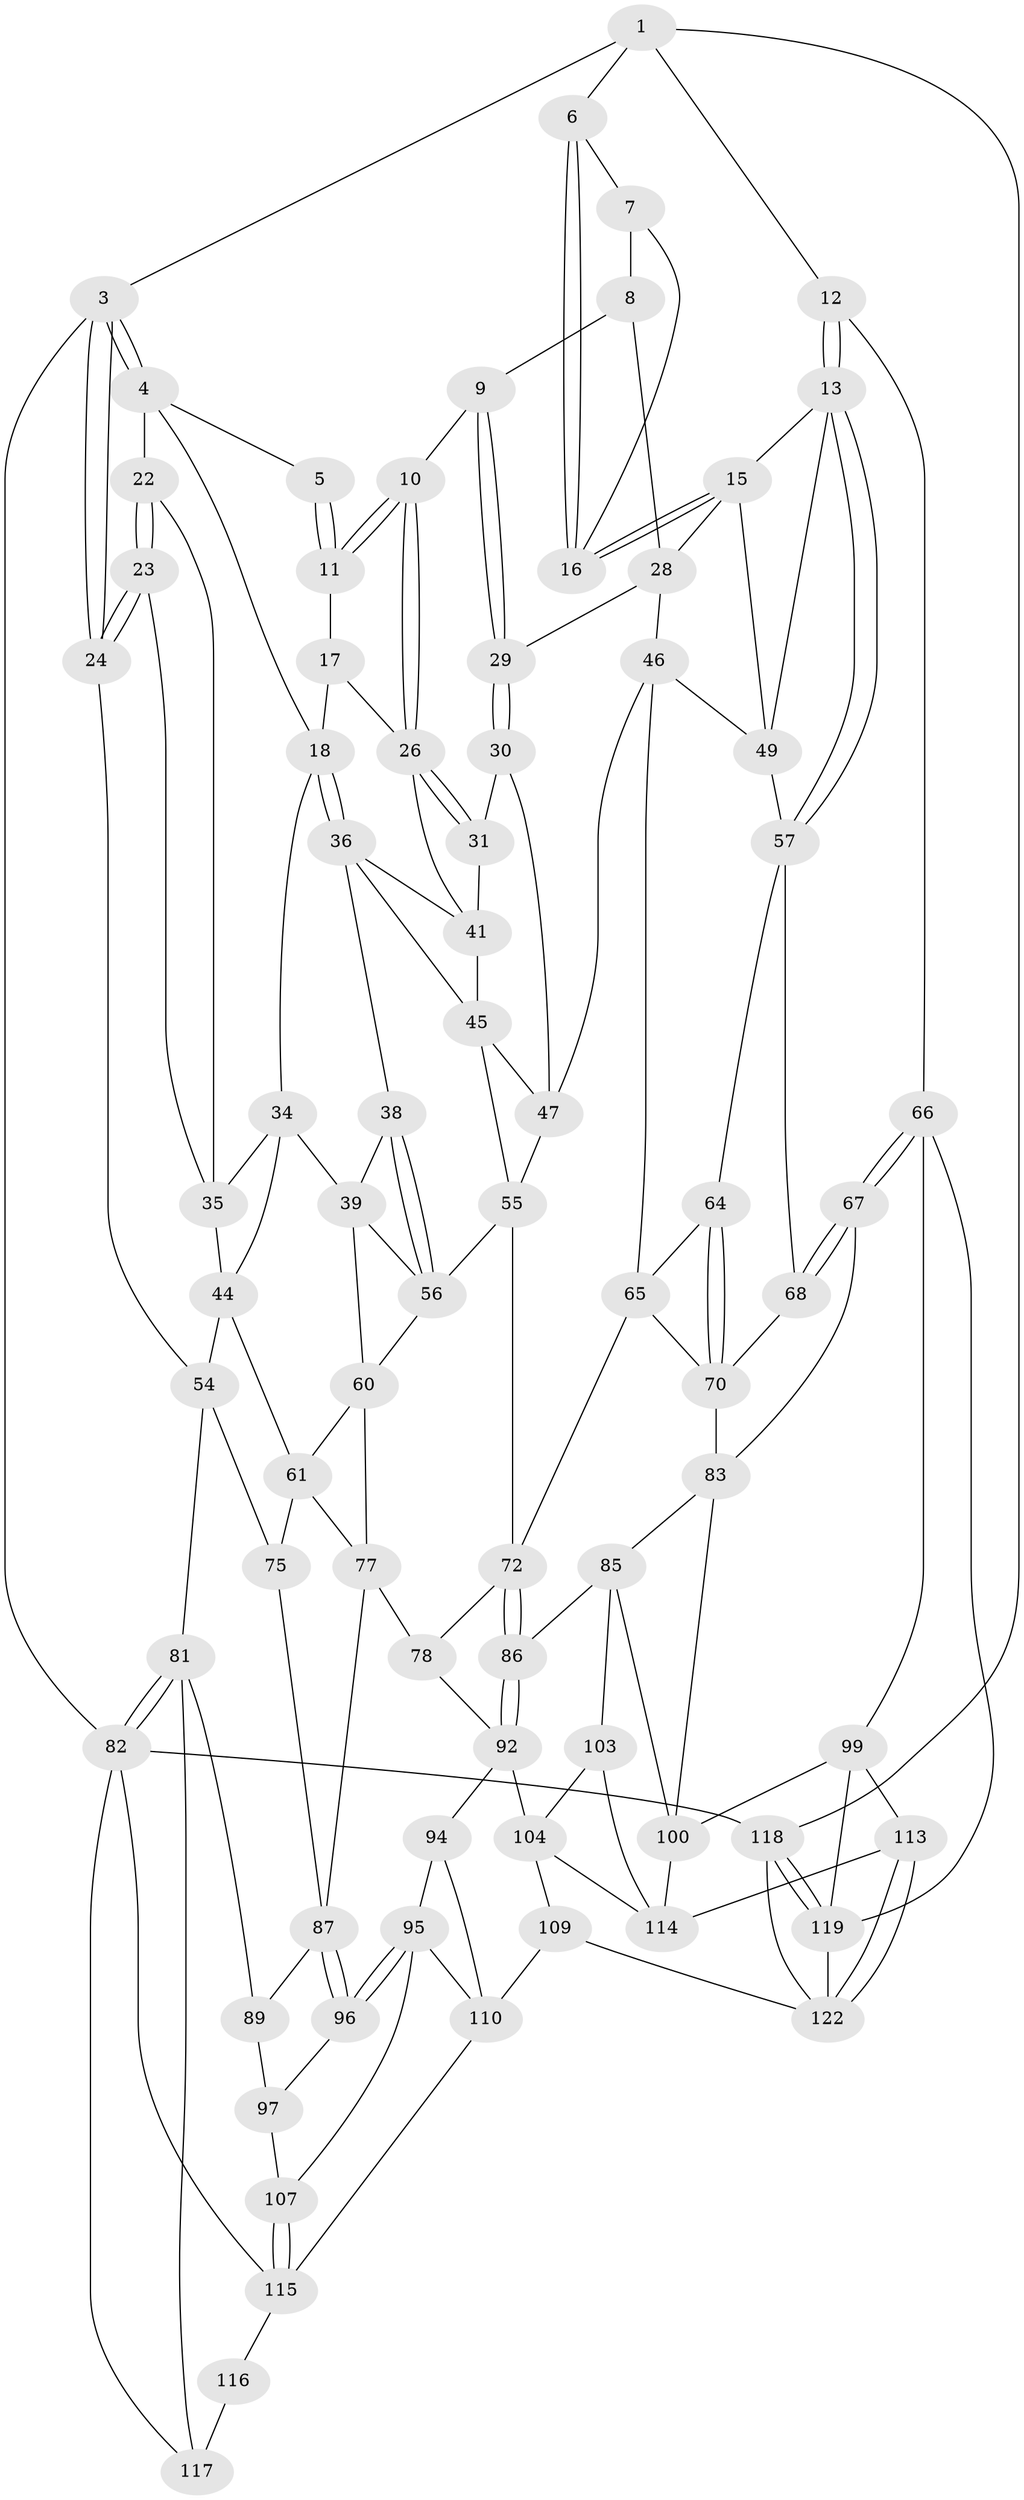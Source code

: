 // original degree distribution, {3: 0.015873015873015872, 6: 0.2222222222222222, 4: 0.23809523809523808, 5: 0.5238095238095238}
// Generated by graph-tools (version 1.1) at 2025/42/03/06/25 10:42:27]
// undirected, 78 vertices, 166 edges
graph export_dot {
graph [start="1"]
  node [color=gray90,style=filled];
  1 [pos="+0.7819274772593285+0",super="+2"];
  3 [pos="+0+0"];
  4 [pos="+0+0",super="+20"];
  5 [pos="+0.44563975301481357+0"];
  6 [pos="+0.7800474802025611+0"];
  7 [pos="+0.6497001345400042+0.06421203211779983",super="+21"];
  8 [pos="+0.5813879196827056+0.10202366250090113",super="+25"];
  9 [pos="+0.5581154620563796+0.10672522507191143"];
  10 [pos="+0.5525015767739857+0.10582304244416647"];
  11 [pos="+0.43657975400140187+0"];
  12 [pos="+1+0.24700375932257637"];
  13 [pos="+0.9619573103604001+0.24627152029210636",super="+14"];
  15 [pos="+0.8524978391917943+0.14550855196263868",super="+32"];
  16 [pos="+0.8205998939902907+0.09000126114440433"];
  17 [pos="+0.39921533091207173+0.038051234287044364"];
  18 [pos="+0.3516661690425079+0.09781357549036376",super="+19"];
  22 [pos="+0.11476375851707753+0.16173621534389046"];
  23 [pos="+0.017557777731725274+0.15926899409173242"];
  24 [pos="+0+0.04474978724431708"];
  26 [pos="+0.5195717847235669+0.2063098753117736",super="+27"];
  28 [pos="+0.666954070353835+0.22684183509290237",super="+33"];
  29 [pos="+0.6508610428129733+0.22650414090058485"];
  30 [pos="+0.5711694733010183+0.25881861327320954"];
  31 [pos="+0.5477055209048022+0.24222668762240374"];
  34 [pos="+0.21782747782567538+0.20073907452269013",super="+40"];
  35 [pos="+0.16808413293161104+0.1916793847081625",super="+42"];
  36 [pos="+0.378237215088408+0.22079052873968955",super="+37"];
  38 [pos="+0.3365910548849387+0.2979994412545722"];
  39 [pos="+0.2942486618400766+0.3118691113649103",super="+59"];
  41 [pos="+0.4740410007556148+0.2147907032138924",super="+43"];
  44 [pos="+0.1472218062075342+0.36473815142156607",super="+53"];
  45 [pos="+0.4664157802251236+0.30675814818581815",super="+52"];
  46 [pos="+0.6684249042901759+0.38885366358574536",super="+51"];
  47 [pos="+0.631590119356971+0.3861936274785651",super="+48"];
  49 [pos="+0.7266901045149654+0.2619683461855828",super="+50"];
  54 [pos="+0+0.19241539958120404",super="+74"];
  55 [pos="+0.4855734114329621+0.4215232642936793",super="+58"];
  56 [pos="+0.4201308822372973+0.3997434467126734",super="+62"];
  57 [pos="+0.9275966118255885+0.28226292633923716",super="+63"];
  60 [pos="+0.20419400079893255+0.43021138614187354",super="+69"];
  61 [pos="+0.13146435159550993+0.3924421094057906",super="+76"];
  64 [pos="+0.8400435875240964+0.4430754667562296"];
  65 [pos="+0.7187874373226409+0.4344720918398382",super="+71"];
  66 [pos="+1+0.6089957998526397",super="+98"];
  67 [pos="+0.9970136448298462+0.583990749811294"];
  68 [pos="+0.8994588880619152+0.5026374812651112"];
  70 [pos="+0.8718924689161474+0.49597405084114593",super="+80"];
  72 [pos="+0.5420281568464907+0.6029308155807509",super="+73"];
  75 [pos="+0.04564142741647019+0.5605167771364973"];
  77 [pos="+0.3161984521412512+0.5811856681724852",super="+79"];
  78 [pos="+0.31781900960645293+0.5845460493506301"];
  81 [pos="+0+0.8050027610049915",super="+91"];
  82 [pos="+0+1",super="+125"];
  83 [pos="+0.8004554226718494+0.6492574533861865",super="+84"];
  85 [pos="+0.6418211645580693+0.6951315017848284",super="+102"];
  86 [pos="+0.548893688373988+0.6271590009729352"];
  87 [pos="+0.29369127229704556+0.6002814846834071",super="+88"];
  89 [pos="+0.10681177513838254+0.6837461688100517",super="+90"];
  92 [pos="+0.4829951186817942+0.7659324816985034",super="+93"];
  94 [pos="+0.4263484499516366+0.7915510545600808"];
  95 [pos="+0.27623326944216436+0.799217347712214",super="+106"];
  96 [pos="+0.2583748413886821+0.7110474596781626"];
  97 [pos="+0.1440631280549161+0.7191287805678606",super="+101"];
  99 [pos="+0.909018930217888+0.7923945088288806",super="+112"];
  100 [pos="+0.8253506096624305+0.7769887051014135",super="+105"];
  103 [pos="+0.6323857235846969+0.8327952914707474"];
  104 [pos="+0.5295204428463186+0.8095029938852711",super="+108"];
  107 [pos="+0.20935549351503252+0.8566085088880521"];
  109 [pos="+0.4895747981118438+1"];
  110 [pos="+0.4622094038991265+1",super="+111"];
  113 [pos="+0.8348844393351612+0.9662163082737976"];
  114 [pos="+0.7827880373973224+0.9121764223004705",super="+120"];
  115 [pos="+0.18758265478969585+0.9180052642717291",super="+123"];
  116 [pos="+0.11005735306187946+0.9248043902879854"];
  117 [pos="+0.04997691479234038+0.9070797337883556",super="+124"];
  118 [pos="+1+1"];
  119 [pos="+1+1",super="+121"];
  122 [pos="+0.8568342641744711+1",super="+126"];
  1 -- 6;
  1 -- 3;
  1 -- 12;
  1 -- 118;
  3 -- 4;
  3 -- 4;
  3 -- 24;
  3 -- 24;
  3 -- 82;
  4 -- 5;
  4 -- 18;
  4 -- 22;
  5 -- 11;
  5 -- 11;
  6 -- 7;
  6 -- 16;
  6 -- 16;
  7 -- 8 [weight=2];
  7 -- 16;
  8 -- 9;
  8 -- 28;
  9 -- 10;
  9 -- 29;
  9 -- 29;
  10 -- 11;
  10 -- 11;
  10 -- 26;
  10 -- 26;
  11 -- 17;
  12 -- 13;
  12 -- 13;
  12 -- 66;
  13 -- 57;
  13 -- 57;
  13 -- 49;
  13 -- 15;
  15 -- 16;
  15 -- 16;
  15 -- 49;
  15 -- 28;
  17 -- 18;
  17 -- 26;
  18 -- 36;
  18 -- 36;
  18 -- 34;
  22 -- 23;
  22 -- 23;
  22 -- 35;
  23 -- 24;
  23 -- 24;
  23 -- 35;
  24 -- 54;
  26 -- 31;
  26 -- 31;
  26 -- 41;
  28 -- 29;
  28 -- 46;
  29 -- 30;
  29 -- 30;
  30 -- 31;
  30 -- 47;
  31 -- 41;
  34 -- 35;
  34 -- 44;
  34 -- 39;
  35 -- 44;
  36 -- 41;
  36 -- 45;
  36 -- 38;
  38 -- 39;
  38 -- 56;
  38 -- 56;
  39 -- 56;
  39 -- 60;
  41 -- 45;
  44 -- 61;
  44 -- 54;
  45 -- 55;
  45 -- 47;
  46 -- 47;
  46 -- 65;
  46 -- 49;
  47 -- 55;
  49 -- 57;
  54 -- 81;
  54 -- 75;
  55 -- 56;
  55 -- 72;
  56 -- 60;
  57 -- 64;
  57 -- 68;
  60 -- 61;
  60 -- 77;
  61 -- 75;
  61 -- 77;
  64 -- 65;
  64 -- 70;
  64 -- 70;
  65 -- 72;
  65 -- 70;
  66 -- 67;
  66 -- 67;
  66 -- 99;
  66 -- 119;
  67 -- 68;
  67 -- 68;
  67 -- 83;
  68 -- 70;
  70 -- 83;
  72 -- 86;
  72 -- 86;
  72 -- 78;
  75 -- 87;
  77 -- 78;
  77 -- 87;
  78 -- 92;
  81 -- 82;
  81 -- 82;
  81 -- 89;
  81 -- 117;
  82 -- 118;
  82 -- 117;
  82 -- 115;
  83 -- 100;
  83 -- 85;
  85 -- 86;
  85 -- 103;
  85 -- 100;
  86 -- 92;
  86 -- 92;
  87 -- 96;
  87 -- 96;
  87 -- 89;
  89 -- 97 [weight=2];
  92 -- 104;
  92 -- 94;
  94 -- 95;
  94 -- 110;
  95 -- 96;
  95 -- 96;
  95 -- 107;
  95 -- 110;
  96 -- 97;
  97 -- 107;
  99 -- 100;
  99 -- 113;
  99 -- 119;
  100 -- 114;
  103 -- 104;
  103 -- 114;
  104 -- 109;
  104 -- 114;
  107 -- 115;
  107 -- 115;
  109 -- 110;
  109 -- 122;
  110 -- 115;
  113 -- 114;
  113 -- 122;
  113 -- 122;
  115 -- 116;
  116 -- 117 [weight=2];
  118 -- 119;
  118 -- 119;
  118 -- 122;
  119 -- 122;
}
